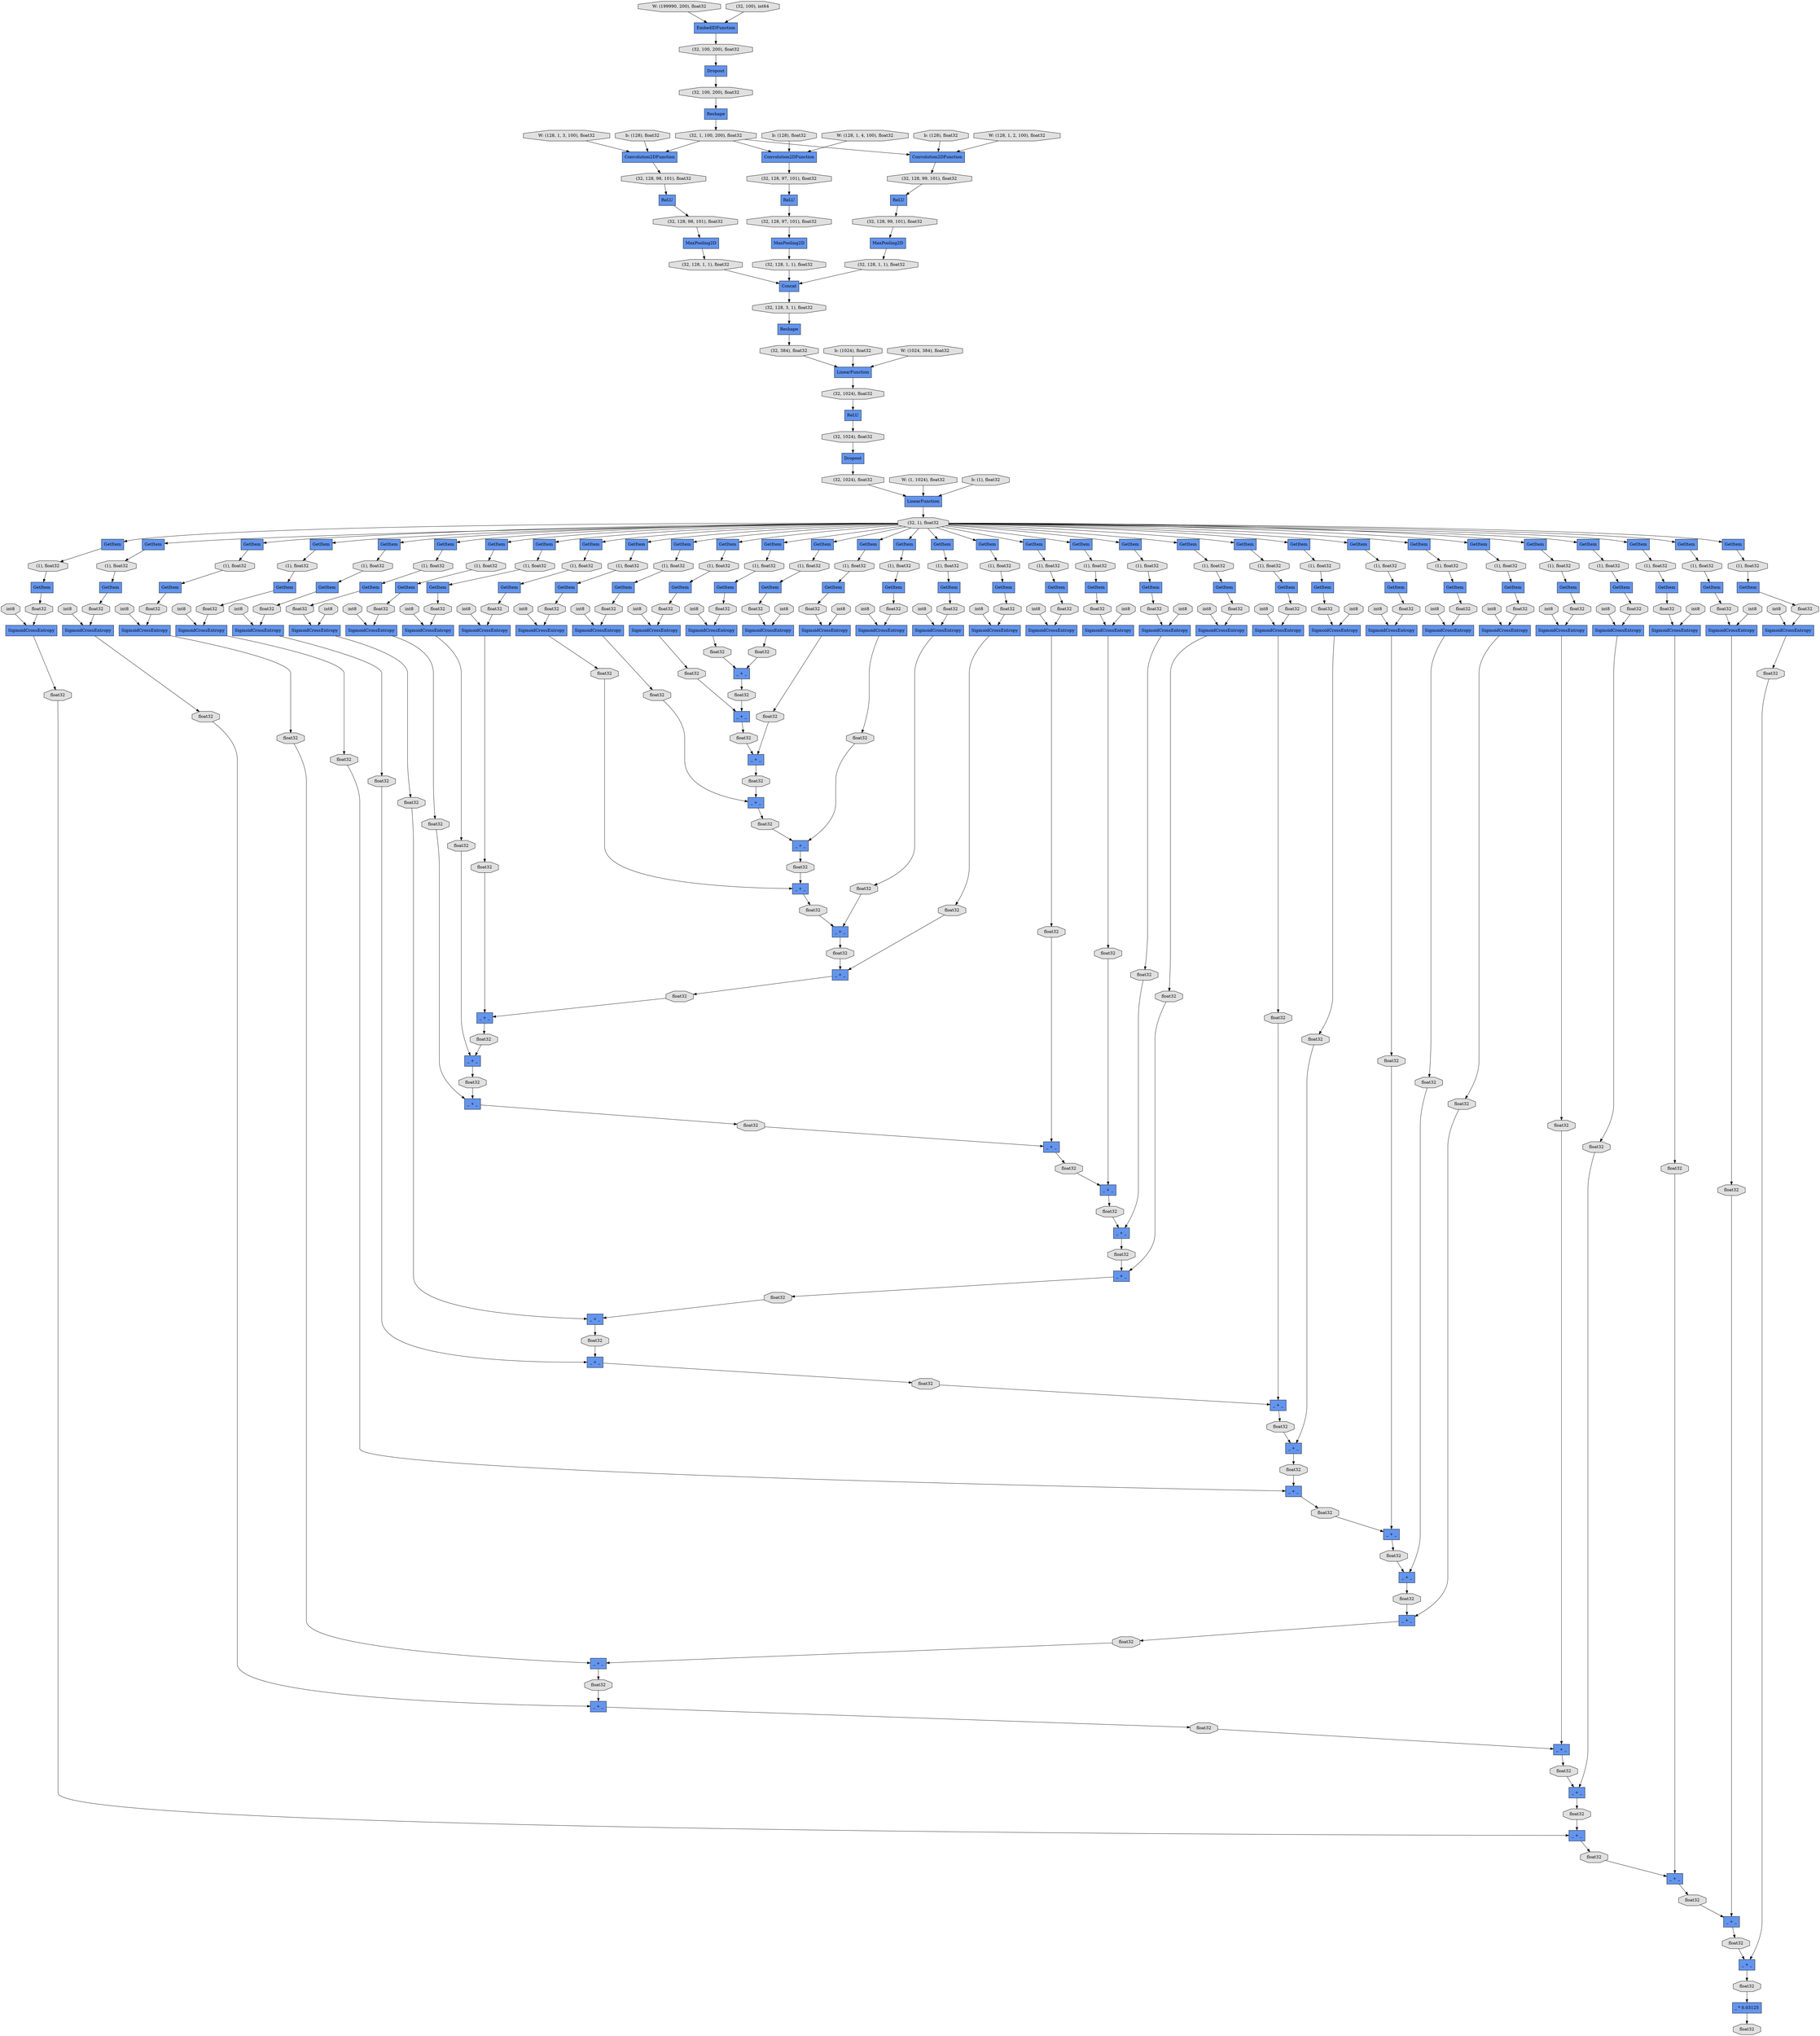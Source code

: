 digraph graphname{rankdir=TB;140551852343368 [label="float32",shape="octagon",fillcolor="#E0E0E0",style="filled"];140549669871688 [label="float32",shape="octagon",fillcolor="#E0E0E0",style="filled"];140549738930248 [label="int8",shape="octagon",fillcolor="#E0E0E0",style="filled"];140549671141448 [label="GetItem",shape="record",fillcolor="#6495ED",style="filled"];140549734162560 [label="GetItem",shape="record",fillcolor="#6495ED",style="filled"];140549669314632 [label="(1), float32",shape="octagon",fillcolor="#E0E0E0",style="filled"];140549802385480 [label="(1), float32",shape="octagon",fillcolor="#E0E0E0",style="filled"];140549671256248 [label="int8",shape="octagon",fillcolor="#E0E0E0",style="filled"];140549670355016 [label="(32, 128, 99, 101), float32",shape="octagon",fillcolor="#E0E0E0",style="filled"];140549669535816 [label="b: (128), float32",shape="octagon",fillcolor="#E0E0E0",style="filled"];140551852343536 [label="float32",shape="octagon",fillcolor="#E0E0E0",style="filled"];140549738037488 [label="float32",shape="octagon",fillcolor="#E0E0E0",style="filled"];140549739266000 [label="float32",shape="octagon",fillcolor="#E0E0E0",style="filled"];140549669863720 [label="float32",shape="octagon",fillcolor="#E0E0E0",style="filled"];140549758124328 [label="int8",shape="octagon",fillcolor="#E0E0E0",style="filled"];140549670920432 [label="float32",shape="octagon",fillcolor="#E0E0E0",style="filled"];140549668602152 [label="GetItem",shape="record",fillcolor="#6495ED",style="filled"];140549671600480 [label="float32",shape="octagon",fillcolor="#E0E0E0",style="filled"];140549800788320 [label="float32",shape="octagon",fillcolor="#E0E0E0",style="filled"];140549669863776 [label="int8",shape="octagon",fillcolor="#E0E0E0",style="filled"];140549668921752 [label="float32",shape="octagon",fillcolor="#E0E0E0",style="filled"];140549671707032 [label="GetItem",shape="record",fillcolor="#6495ED",style="filled"];140549739184480 [label="(1), float32",shape="octagon",fillcolor="#E0E0E0",style="filled"];140549671590544 [label="(32, 1024), float32",shape="octagon",fillcolor="#E0E0E0",style="filled"];140549668561360 [label="int8",shape="octagon",fillcolor="#E0E0E0",style="filled"];140549926945232 [label="GetItem",shape="record",fillcolor="#6495ED",style="filled"];140549670871504 [label="(32, 128, 98, 101), float32",shape="octagon",fillcolor="#E0E0E0",style="filled"];140549670068744 [label="GetItem",shape="record",fillcolor="#6495ED",style="filled"];140549670060608 [label="SigmoidCrossEntropy",shape="record",fillcolor="#6495ED",style="filled"];140551847633472 [label="(1), float32",shape="octagon",fillcolor="#E0E0E0",style="filled"];140549732893304 [label="GetItem",shape="record",fillcolor="#6495ED",style="filled"];140549671625336 [label="GetItem",shape="record",fillcolor="#6495ED",style="filled"];140549586100856 [label="b: (128), float32",shape="octagon",fillcolor="#E0E0E0",style="filled"];140551852270256 [label="_ + _",shape="record",fillcolor="#6495ED",style="filled"];140549671314096 [label="int8",shape="octagon",fillcolor="#E0E0E0",style="filled"];140549739389672 [label="SigmoidCrossEntropy",shape="record",fillcolor="#6495ED",style="filled"];140549669970664 [label="GetItem",shape="record",fillcolor="#6495ED",style="filled"];140551852933864 [label="GetItem",shape="record",fillcolor="#6495ED",style="filled"];140549803180832 [label="SigmoidCrossEntropy",shape="record",fillcolor="#6495ED",style="filled"];140549739348768 [label="int8",shape="octagon",fillcolor="#E0E0E0",style="filled"];140549669192536 [label="SigmoidCrossEntropy",shape="record",fillcolor="#6495ED",style="filled"];140549669020504 [label="int8",shape="octagon",fillcolor="#E0E0E0",style="filled"];140549828059992 [label="ReLU",shape="record",fillcolor="#6495ED",style="filled"];140549667627920 [label="float32",shape="octagon",fillcolor="#E0E0E0",style="filled"];140551847109520 [label="GetItem",shape="record",fillcolor="#6495ED",style="filled"];140549734376336 [label="(1), float32",shape="octagon",fillcolor="#E0E0E0",style="filled"];140549671379912 [label="float32",shape="octagon",fillcolor="#E0E0E0",style="filled"];140549668856776 [label="float32",shape="octagon",fillcolor="#E0E0E0",style="filled"];140549738546120 [label="W: (199990, 200), float32",shape="octagon",fillcolor="#E0E0E0",style="filled"];140549665924096 [label="float32",shape="octagon",fillcolor="#E0E0E0",style="filled"];140549670347776 [label="int8",shape="octagon",fillcolor="#E0E0E0",style="filled"];140549666472960 [label="int8",shape="octagon",fillcolor="#E0E0E0",style="filled"];140551852942392 [label="float32",shape="octagon",fillcolor="#E0E0E0",style="filled"];140549737268280 [label="GetItem",shape="record",fillcolor="#6495ED",style="filled"];140549671871488 [label="GetItem",shape="record",fillcolor="#6495ED",style="filled"];140549669035984 [label="GetItem",shape="record",fillcolor="#6495ED",style="filled"];140549733278832 [label="float32",shape="octagon",fillcolor="#E0E0E0",style="filled"];140549669864560 [label="_ + _",shape="record",fillcolor="#6495ED",style="filled"];140551852082232 [label="(1), float32",shape="octagon",fillcolor="#E0E0E0",style="filled"];140549666096296 [label="_ + _",shape="record",fillcolor="#6495ED",style="filled"];140549802902696 [label="(1), float32",shape="octagon",fillcolor="#E0E0E0",style="filled"];140549737645224 [label="LinearFunction",shape="record",fillcolor="#6495ED",style="filled"];140549665465512 [label="MaxPooling2D",shape="record",fillcolor="#6495ED",style="filled"];140549799085280 [label="int8",shape="octagon",fillcolor="#E0E0E0",style="filled"];140549671674992 [label="MaxPooling2D",shape="record",fillcolor="#6495ED",style="filled"];140549669872920 [label="float32",shape="octagon",fillcolor="#E0E0E0",style="filled"];140549757502744 [label="ReLU",shape="record",fillcolor="#6495ED",style="filled"];140549755675984 [label="float32",shape="octagon",fillcolor="#E0E0E0",style="filled"];140549667890568 [label="(1), float32",shape="octagon",fillcolor="#E0E0E0",style="filled"];140549670069696 [label="GetItem",shape="record",fillcolor="#6495ED",style="filled"];140549733279224 [label="GetItem",shape="record",fillcolor="#6495ED",style="filled"];140549736719864 [label="(32, 384), float32",shape="octagon",fillcolor="#E0E0E0",style="filled"];140549669668344 [label="(32, 128, 3, 1), float32",shape="octagon",fillcolor="#E0E0E0",style="filled"];140549798569464 [label="Convolution2DFunction",shape="record",fillcolor="#6495ED",style="filled"];140549667628592 [label="_ + _",shape="record",fillcolor="#6495ED",style="filled"];140549799306800 [label="float32",shape="octagon",fillcolor="#E0E0E0",style="filled"];140549735826992 [label="float32",shape="octagon",fillcolor="#E0E0E0",style="filled"];140549734073960 [label="_ + _",shape="record",fillcolor="#6495ED",style="filled"];140549803689576 [label="_ + _",shape="record",fillcolor="#6495ED",style="filled"];140549926970984 [label="int8",shape="octagon",fillcolor="#E0E0E0",style="filled"];140549737244208 [label="(1), float32",shape="octagon",fillcolor="#E0E0E0",style="filled"];140549671495328 [label="SigmoidCrossEntropy",shape="record",fillcolor="#6495ED",style="filled"];140549738047136 [label="(1), float32",shape="octagon",fillcolor="#E0E0E0",style="filled"];140549671872104 [label="GetItem",shape="record",fillcolor="#6495ED",style="filled"];140549735393040 [label="_ + _",shape="record",fillcolor="#6495ED",style="filled"];140551852910408 [label="float32",shape="octagon",fillcolor="#E0E0E0",style="filled"];140549669988168 [label="int8",shape="octagon",fillcolor="#E0E0E0",style="filled"];140549671495496 [label="float32",shape="octagon",fillcolor="#E0E0E0",style="filled"];140549733926728 [label="(1), float32",shape="octagon",fillcolor="#E0E0E0",style="filled"];140549735925576 [label="(32, 1024), float32",shape="octagon",fillcolor="#E0E0E0",style="filled"];140549669029816 [label="float32",shape="octagon",fillcolor="#E0E0E0",style="filled"];140549671602104 [label="float32",shape="octagon",fillcolor="#E0E0E0",style="filled"];140549797993104 [label="b: (1024), float32",shape="octagon",fillcolor="#E0E0E0",style="filled"];140549802313712 [label="SigmoidCrossEntropy",shape="record",fillcolor="#6495ED",style="filled"];140549667571696 [label="GetItem",shape="record",fillcolor="#6495ED",style="filled"];140551852238888 [label="_ + _",shape="record",fillcolor="#6495ED",style="filled"];140549737981992 [label="GetItem",shape="record",fillcolor="#6495ED",style="filled"];140549669652576 [label="float32",shape="octagon",fillcolor="#E0E0E0",style="filled"];140549671602328 [label="(1), float32",shape="octagon",fillcolor="#E0E0E0",style="filled"];140549803149520 [label="GetItem",shape="record",fillcolor="#6495ED",style="filled"];140549667555536 [label="(1), float32",shape="octagon",fillcolor="#E0E0E0",style="filled"];140551852083408 [label="GetItem",shape="record",fillcolor="#6495ED",style="filled"];140549800773840 [label="GetItem",shape="record",fillcolor="#6495ED",style="filled"];140549671381312 [label="float32",shape="octagon",fillcolor="#E0E0E0",style="filled"];140549586471232 [label="_ + _",shape="record",fillcolor="#6495ED",style="filled"];140549739374968 [label="float32",shape="octagon",fillcolor="#E0E0E0",style="filled"];140549738826104 [label="_ * 0.03125",shape="record",fillcolor="#6495ED",style="filled"];140549799463344 [label="int8",shape="octagon",fillcolor="#E0E0E0",style="filled"];140549671602664 [label="GetItem",shape="record",fillcolor="#6495ED",style="filled"];140549738752544 [label="GetItem",shape="record",fillcolor="#6495ED",style="filled"];140551847127640 [label="float32",shape="octagon",fillcolor="#E0E0E0",style="filled"];140549666024024 [label="GetItem",shape="record",fillcolor="#6495ED",style="filled"];140551847111256 [label="GetItem",shape="record",fillcolor="#6495ED",style="filled"];140549802969744 [label="ReLU",shape="record",fillcolor="#6495ED",style="filled"];140551846922952 [label="SigmoidCrossEntropy",shape="record",fillcolor="#6495ED",style="filled"];140551852960456 [label="float32",shape="octagon",fillcolor="#E0E0E0",style="filled"];140551852239560 [label="int8",shape="octagon",fillcolor="#E0E0E0",style="filled"];140549671714768 [label="GetItem",shape="record",fillcolor="#6495ED",style="filled"];140549587782456 [label="(32, 128, 97, 101), float32",shape="octagon",fillcolor="#E0E0E0",style="filled"];140549733223224 [label="(32, 100, 200), float32",shape="octagon",fillcolor="#E0E0E0",style="filled"];140551852239728 [label="float32",shape="octagon",fillcolor="#E0E0E0",style="filled"];140549799127976 [label="(1), float32",shape="octagon",fillcolor="#E0E0E0",style="filled"];140551847226392 [label="GetItem",shape="record",fillcolor="#6495ED",style="filled"];140549585153048 [label="GetItem",shape="record",fillcolor="#6495ED",style="filled"];140551847128144 [label="float32",shape="octagon",fillcolor="#E0E0E0",style="filled"];140549927038032 [label="SigmoidCrossEntropy",shape="record",fillcolor="#6495ED",style="filled"];140549736803464 [label="(1), float32",shape="octagon",fillcolor="#E0E0E0",style="filled"];140551852961072 [label="SigmoidCrossEntropy",shape="record",fillcolor="#6495ED",style="filled"];140549667261744 [label="SigmoidCrossEntropy",shape="record",fillcolor="#6495ED",style="filled"];140549739121968 [label="(1), float32",shape="octagon",fillcolor="#E0E0E0",style="filled"];140551852035432 [label="float32",shape="octagon",fillcolor="#E0E0E0",style="filled"];140549585677672 [label="float32",shape="octagon",fillcolor="#E0E0E0",style="filled"];140549825473840 [label="(1), float32",shape="octagon",fillcolor="#E0E0E0",style="filled"];140549665942832 [label="GetItem",shape="record",fillcolor="#6495ED",style="filled"];140549669031328 [label="float32",shape="octagon",fillcolor="#E0E0E0",style="filled"];140551852199328 [label="_ + _",shape="record",fillcolor="#6495ED",style="filled"];140549926915488 [label="float32",shape="octagon",fillcolor="#E0E0E0",style="filled"];140549671710168 [label="GetItem",shape="record",fillcolor="#6495ED",style="filled"];140549671677288 [label="(32, 128, 1, 1), float32",shape="octagon",fillcolor="#E0E0E0",style="filled"];140549669981712 [label="float32",shape="octagon",fillcolor="#E0E0E0",style="filled"];140551852338704 [label="GetItem",shape="record",fillcolor="#6495ED",style="filled"];140551852150288 [label="W: (128, 1, 3, 100), float32",shape="octagon",fillcolor="#E0E0E0",style="filled"];140549667630664 [label="int8",shape="octagon",fillcolor="#E0E0E0",style="filled"];140549735165568 [label="SigmoidCrossEntropy",shape="record",fillcolor="#6495ED",style="filled"];140549733019320 [label="_ + _",shape="record",fillcolor="#6495ED",style="filled"];140549666877112 [label="W: (128, 1, 4, 100), float32",shape="octagon",fillcolor="#E0E0E0",style="filled"];140549827571440 [label="float32",shape="octagon",fillcolor="#E0E0E0",style="filled"];140549802290928 [label="float32",shape="octagon",fillcolor="#E0E0E0",style="filled"];140549666475816 [label="_ + _",shape="record",fillcolor="#6495ED",style="filled"];140549671849768 [label="(1), float32",shape="octagon",fillcolor="#E0E0E0",style="filled"];140551779544928 [label="_ + _",shape="record",fillcolor="#6495ED",style="filled"];140549736828824 [label="float32",shape="octagon",fillcolor="#E0E0E0",style="filled"];140549665992600 [label="int8",shape="octagon",fillcolor="#E0E0E0",style="filled"];140549665746840 [label="(32, 1), float32",shape="octagon",fillcolor="#E0E0E0",style="filled"];140549585984144 [label="(32, 1, 100, 200), float32",shape="octagon",fillcolor="#E0E0E0",style="filled"];140549670703056 [label="int8",shape="octagon",fillcolor="#E0E0E0",style="filled"];140549926785096 [label="float32",shape="octagon",fillcolor="#E0E0E0",style="filled"];140549802201160 [label="SigmoidCrossEntropy",shape="record",fillcolor="#6495ED",style="filled"];140549733281864 [label="(1), float32",shape="octagon",fillcolor="#E0E0E0",style="filled"];140551786393672 [label="(32, 100, 200), float32",shape="octagon",fillcolor="#E0E0E0",style="filled"];140549668458624 [label="SigmoidCrossEntropy",shape="record",fillcolor="#6495ED",style="filled"];140549669998720 [label="float32",shape="octagon",fillcolor="#E0E0E0",style="filled"];140549668900992 [label="GetItem",shape="record",fillcolor="#6495ED",style="filled"];140549799227576 [label="float32",shape="octagon",fillcolor="#E0E0E0",style="filled"];140549670514872 [label="(1), float32",shape="octagon",fillcolor="#E0E0E0",style="filled"];140549802807536 [label="SigmoidCrossEntropy",shape="record",fillcolor="#6495ED",style="filled"];140549667336432 [label="int8",shape="octagon",fillcolor="#E0E0E0",style="filled"];140549671489776 [label="(1), float32",shape="octagon",fillcolor="#E0E0E0",style="filled"];140549736935720 [label="int8",shape="octagon",fillcolor="#E0E0E0",style="filled"];140551852003624 [label="int8",shape="octagon",fillcolor="#E0E0E0",style="filled"];140549670990120 [label="(1), float32",shape="octagon",fillcolor="#E0E0E0",style="filled"];140549736067368 [label="W: (128, 1, 2, 100), float32",shape="octagon",fillcolor="#E0E0E0",style="filled"];140549668696416 [label="_ + _",shape="record",fillcolor="#6495ED",style="filled"];140549736870240 [label="float32",shape="octagon",fillcolor="#E0E0E0",style="filled"];140549669368160 [label="SigmoidCrossEntropy",shape="record",fillcolor="#6495ED",style="filled"];140549670900120 [label="SigmoidCrossEntropy",shape="record",fillcolor="#6495ED",style="filled"];140549671350624 [label="SigmoidCrossEntropy",shape="record",fillcolor="#6495ED",style="filled"];140549739319704 [label="GetItem",shape="record",fillcolor="#6495ED",style="filled"];140549735961040 [label="_ + _",shape="record",fillcolor="#6495ED",style="filled"];140549671326216 [label="_ + _",shape="record",fillcolor="#6495ED",style="filled"];140549734511168 [label="_ + _",shape="record",fillcolor="#6495ED",style="filled"];140549737173568 [label="Dropout",shape="record",fillcolor="#6495ED",style="filled"];140549733354800 [label="W: (1, 1024), float32",shape="octagon",fillcolor="#E0E0E0",style="filled"];140549670572664 [label="int8",shape="octagon",fillcolor="#E0E0E0",style="filled"];140549666927224 [label="float32",shape="octagon",fillcolor="#E0E0E0",style="filled"];140549738811968 [label="b: (128), float32",shape="octagon",fillcolor="#E0E0E0",style="filled"];140551846924976 [label="float32",shape="octagon",fillcolor="#E0E0E0",style="filled"];140549732479664 [label="float32",shape="octagon",fillcolor="#E0E0E0",style="filled"];140549671023280 [label="GetItem",shape="record",fillcolor="#6495ED",style="filled"];140549668983528 [label="_ + _",shape="record",fillcolor="#6495ED",style="filled"];140551851700912 [label="Convolution2DFunction",shape="record",fillcolor="#6495ED",style="filled"];140549797925664 [label="float32",shape="octagon",fillcolor="#E0E0E0",style="filled"];140549736805152 [label="GetItem",shape="record",fillcolor="#6495ED",style="filled"];140549799080792 [label="b: (1), float32",shape="octagon",fillcolor="#E0E0E0",style="filled"];140549734445968 [label="float32",shape="octagon",fillcolor="#E0E0E0",style="filled"];140549669499848 [label="float32",shape="octagon",fillcolor="#E0E0E0",style="filled"];140549800956928 [label="_ + _",shape="record",fillcolor="#6495ED",style="filled"];140549669311488 [label="float32",shape="octagon",fillcolor="#E0E0E0",style="filled"];140549735478272 [label="(32, 128, 99, 101), float32",shape="octagon",fillcolor="#E0E0E0",style="filled"];140551851840568 [label="float32",shape="octagon",fillcolor="#E0E0E0",style="filled"];140549671777336 [label="Reshape",shape="record",fillcolor="#6495ED",style="filled"];140549668983920 [label="float32",shape="octagon",fillcolor="#E0E0E0",style="filled"];140551852201072 [label="GetItem",shape="record",fillcolor="#6495ED",style="filled"];140549739320432 [label="GetItem",shape="record",fillcolor="#6495ED",style="filled"];140549734388904 [label="int8",shape="octagon",fillcolor="#E0E0E0",style="filled"];140549669016744 [label="GetItem",shape="record",fillcolor="#6495ED",style="filled"];140549711279216 [label="W: (1024, 384), float32",shape="octagon",fillcolor="#E0E0E0",style="filled"];140551852922080 [label="float32",shape="octagon",fillcolor="#E0E0E0",style="filled"];140549666002144 [label="GetItem",shape="record",fillcolor="#6495ED",style="filled"];140549738460384 [label="(1), float32",shape="octagon",fillcolor="#E0E0E0",style="filled"];140549736936728 [label="_ + _",shape="record",fillcolor="#6495ED",style="filled"];140549669699536 [label="float32",shape="octagon",fillcolor="#E0E0E0",style="filled"];140549738575128 [label="(32, 128, 1, 1), float32",shape="octagon",fillcolor="#E0E0E0",style="filled"];140551847326944 [label="Reshape",shape="record",fillcolor="#6495ED",style="filled"];140551847302480 [label="_ + _",shape="record",fillcolor="#6495ED",style="filled"];140549668877648 [label="SigmoidCrossEntropy",shape="record",fillcolor="#6495ED",style="filled"];140549670901072 [label="int8",shape="octagon",fillcolor="#E0E0E0",style="filled"];140549589202312 [label="float32",shape="octagon",fillcolor="#E0E0E0",style="filled"];140549671712080 [label="GetItem",shape="record",fillcolor="#6495ED",style="filled"];140551852184912 [label="(1), float32",shape="octagon",fillcolor="#E0E0E0",style="filled"];140549737731408 [label="Concat",shape="record",fillcolor="#6495ED",style="filled"];140549667632576 [label="float32",shape="octagon",fillcolor="#E0E0E0",style="filled"];140549736076736 [label="GetItem",shape="record",fillcolor="#6495ED",style="filled"];140549826352632 [label="_ + _",shape="record",fillcolor="#6495ED",style="filled"];140549735634424 [label="float32",shape="octagon",fillcolor="#E0E0E0",style="filled"];140551852176888 [label="int8",shape="octagon",fillcolor="#E0E0E0",style="filled"];140551785633272 [label="LinearFunction",shape="record",fillcolor="#6495ED",style="filled"];140551787198000 [label="float32",shape="octagon",fillcolor="#E0E0E0",style="filled"];140549668984368 [label="int8",shape="octagon",fillcolor="#E0E0E0",style="filled"];140549669033520 [label="GetItem",shape="record",fillcolor="#6495ED",style="filled"];140549666240104 [label="_ + _",shape="record",fillcolor="#6495ED",style="filled"];140549667772008 [label="(1), float32",shape="octagon",fillcolor="#E0E0E0",style="filled"];140549669623400 [label="(1), float32",shape="octagon",fillcolor="#E0E0E0",style="filled"];140549586343584 [label="SigmoidCrossEntropy",shape="record",fillcolor="#6495ED",style="filled"];140549668894368 [label="int8",shape="octagon",fillcolor="#E0E0E0",style="filled"];140551851669152 [label="(1), float32",shape="octagon",fillcolor="#E0E0E0",style="filled"];140549668984536 [label="float32",shape="octagon",fillcolor="#E0E0E0",style="filled"];140549666002592 [label="GetItem",shape="record",fillcolor="#6495ED",style="filled"];140549668869904 [label="float32",shape="octagon",fillcolor="#E0E0E0",style="filled"];140549736994576 [label="SigmoidCrossEntropy",shape="record",fillcolor="#6495ED",style="filled"];140549738624784 [label="int8",shape="octagon",fillcolor="#E0E0E0",style="filled"];140549585672008 [label="SigmoidCrossEntropy",shape="record",fillcolor="#6495ED",style="filled"];140549801523016 [label="SigmoidCrossEntropy",shape="record",fillcolor="#6495ED",style="filled"];140549586540304 [label="(1), float32",shape="octagon",fillcolor="#E0E0E0",style="filled"];140549734512512 [label="float32",shape="octagon",fillcolor="#E0E0E0",style="filled"];140551847655296 [label="float32",shape="octagon",fillcolor="#E0E0E0",style="filled"];140549670516608 [label="GetItem",shape="record",fillcolor="#6495ED",style="filled"];140549668870072 [label="float32",shape="octagon",fillcolor="#E0E0E0",style="filled"];140549671147448 [label="GetItem",shape="record",fillcolor="#6495ED",style="filled"];140549738805176 [label="GetItem",shape="record",fillcolor="#6495ED",style="filled"];140549732497392 [label="float32",shape="octagon",fillcolor="#E0E0E0",style="filled"];140549669836784 [label="float32",shape="octagon",fillcolor="#E0E0E0",style="filled"];140549734873072 [label="GetItem",shape="record",fillcolor="#6495ED",style="filled"];140549670574120 [label="float32",shape="octagon",fillcolor="#E0E0E0",style="filled"];140549668657192 [label="GetItem",shape="record",fillcolor="#6495ED",style="filled"];140549758998624 [label="int8",shape="octagon",fillcolor="#E0E0E0",style="filled"];140549668575328 [label="float32",shape="octagon",fillcolor="#E0E0E0",style="filled"];140549734471776 [label="(1), float32",shape="octagon",fillcolor="#E0E0E0",style="filled"];140549738657944 [label="SigmoidCrossEntropy",shape="record",fillcolor="#6495ED",style="filled"];140551847606368 [label="ReLU",shape="record",fillcolor="#6495ED",style="filled"];140549802227808 [label="(32, 100), int64",shape="octagon",fillcolor="#E0E0E0",style="filled"];140549670508752 [label="GetItem",shape="record",fillcolor="#6495ED",style="filled"];140549670992080 [label="GetItem",shape="record",fillcolor="#6495ED",style="filled"];140551851825472 [label="_ + _",shape="record",fillcolor="#6495ED",style="filled"];140549799041344 [label="float32",shape="octagon",fillcolor="#E0E0E0",style="filled"];140549668895040 [label="_ + _",shape="record",fillcolor="#6495ED",style="filled"];140549735168320 [label="SigmoidCrossEntropy",shape="record",fillcolor="#6495ED",style="filled"];140549587966272 [label="int8",shape="octagon",fillcolor="#E0E0E0",style="filled"];140551787272512 [label="float32",shape="octagon",fillcolor="#E0E0E0",style="filled"];140549733824944 [label="GetItem",shape="record",fillcolor="#6495ED",style="filled"];140549587966440 [label="float32",shape="octagon",fillcolor="#E0E0E0",style="filled"];140551847107048 [label="int8",shape="octagon",fillcolor="#E0E0E0",style="filled"];140551851784736 [label="float32",shape="octagon",fillcolor="#E0E0E0",style="filled"];140549800958552 [label="float32",shape="octagon",fillcolor="#E0E0E0",style="filled"];140549669116504 [label="SigmoidCrossEntropy",shape="record",fillcolor="#6495ED",style="filled"];140549737577048 [label="GetItem",shape="record",fillcolor="#6495ED",style="filled"];140549668018832 [label="_ + _",shape="record",fillcolor="#6495ED",style="filled"];140549802818192 [label="GetItem",shape="record",fillcolor="#6495ED",style="filled"];140549735742096 [label="GetItem",shape="record",fillcolor="#6495ED",style="filled"];140549671328456 [label="float32",shape="octagon",fillcolor="#E0E0E0",style="filled"];140549668248264 [label="float32",shape="octagon",fillcolor="#E0E0E0",style="filled"];140549736667848 [label="float32",shape="octagon",fillcolor="#E0E0E0",style="filled"];140549801253576 [label="float32",shape="octagon",fillcolor="#E0E0E0",style="filled"];140551852186368 [label="float32",shape="octagon",fillcolor="#E0E0E0",style="filled"];140549671025408 [label="GetItem",shape="record",fillcolor="#6495ED",style="filled"];140549671582408 [label="(1), float32",shape="octagon",fillcolor="#E0E0E0",style="filled"];140549670517448 [label="GetItem",shape="record",fillcolor="#6495ED",style="filled"];140549585984256 [label="Convolution2DFunction",shape="record",fillcolor="#6495ED",style="filled"];140549586377472 [label="Dropout",shape="record",fillcolor="#6495ED",style="filled"];140549805087600 [label="SigmoidCrossEntropy",shape="record",fillcolor="#6495ED",style="filled"];140551847107496 [label="_ + _",shape="record",fillcolor="#6495ED",style="filled"];140549737552808 [label="float32",shape="octagon",fillcolor="#E0E0E0",style="filled"];140549797862312 [label="GetItem",shape="record",fillcolor="#6495ED",style="filled"];140551852448680 [label="EmbedIDFunction",shape="record",fillcolor="#6495ED",style="filled"];140551847730144 [label="float32",shape="octagon",fillcolor="#E0E0E0",style="filled"];140549736930272 [label="MaxPooling2D",shape="record",fillcolor="#6495ED",style="filled"];140549760080920 [label="float32",shape="octagon",fillcolor="#E0E0E0",style="filled"];140549666241560 [label="float32",shape="octagon",fillcolor="#E0E0E0",style="filled"];140551787248664 [label="SigmoidCrossEntropy",shape="record",fillcolor="#6495ED",style="filled"];140549735930904 [label="(1), float32",shape="octagon",fillcolor="#E0E0E0",style="filled"];140551846927440 [label="float32",shape="octagon",fillcolor="#E0E0E0",style="filled"];140549671148680 [label="SigmoidCrossEntropy",shape="record",fillcolor="#6495ED",style="filled"];140551851826312 [label="int8",shape="octagon",fillcolor="#E0E0E0",style="filled"];140549733285000 [label="GetItem",shape="record",fillcolor="#6495ED",style="filled"];140549668658312 [label="GetItem",shape="record",fillcolor="#6495ED",style="filled"];140551786659008 [label="SigmoidCrossEntropy",shape="record",fillcolor="#6495ED",style="filled"];140551847050432 [label="float32",shape="octagon",fillcolor="#E0E0E0",style="filled"];140549667609792 [label="float32",shape="octagon",fillcolor="#E0E0E0",style="filled"];140549671156984 [label="float32",shape="octagon",fillcolor="#E0E0E0",style="filled"];140549669207288 [label="float32",shape="octagon",fillcolor="#E0E0E0",style="filled"];140549670911224 [label="GetItem",shape="record",fillcolor="#6495ED",style="filled"];140551787199792 [label="float32",shape="octagon",fillcolor="#E0E0E0",style="filled"];140549670911280 [label="GetItem",shape="record",fillcolor="#6495ED",style="filled"];140549735529776 [label="(32, 128, 97, 101), float32",shape="octagon",fillcolor="#E0E0E0",style="filled"];140549670903144 [label="float32",shape="octagon",fillcolor="#E0E0E0",style="filled"];140549671337320 [label="float32",shape="octagon",fillcolor="#E0E0E0",style="filled"];140549735087464 [label="(32, 1024), float32",shape="octagon",fillcolor="#E0E0E0",style="filled"];140549757910376 [label="(32, 128, 1, 1), float32",shape="octagon",fillcolor="#E0E0E0",style="filled"];140549738151328 [label="float32",shape="octagon",fillcolor="#E0E0E0",style="filled"];140549668896216 [label="_ + _",shape="record",fillcolor="#6495ED",style="filled"];140549737414160 [label="float32",shape="octagon",fillcolor="#E0E0E0",style="filled"];140549800361544 [label="_ + _",shape="record",fillcolor="#6495ED",style="filled"];140549670903368 [label="_ + _",shape="record",fillcolor="#6495ED",style="filled"];140549668404808 [label="SigmoidCrossEntropy",shape="record",fillcolor="#6495ED",style="filled"];140551847689856 [label="float32",shape="octagon",fillcolor="#E0E0E0",style="filled"];140549666004608 [label="(1), float32",shape="octagon",fillcolor="#E0E0E0",style="filled"];140551857282744 [label="_ + _",shape="record",fillcolor="#6495ED",style="filled"];140549735907000 [label="GetItem",shape="record",fillcolor="#6495ED",style="filled"];140549738217200 [label="float32",shape="octagon",fillcolor="#E0E0E0",style="filled"];140549670084336 [label="GetItem",shape="record",fillcolor="#6495ED",style="filled"];140549800648488 [label="float32",shape="octagon",fillcolor="#E0E0E0",style="filled"];140549665406816 [label="SigmoidCrossEntropy",shape="record",fillcolor="#6495ED",style="filled"];140549799657312 [label="SigmoidCrossEntropy",shape="record",fillcolor="#6495ED",style="filled"];140549739528032 [label="float32",shape="octagon",fillcolor="#E0E0E0",style="filled"];140549737922400 [label="(32, 128, 98, 101), float32",shape="octagon",fillcolor="#E0E0E0",style="filled"];140549733482448 [label="float32",shape="octagon",fillcolor="#E0E0E0",style="filled"];140549737414160 -> 140551852238888;140549670068744 -> 140549734376336;140549668696416 -> 140549671156984;140549670572664 -> 140549802201160;140551846927440 -> 140549670903368;140549667571696 -> 140549669314632;140551787199792 -> 140549669864560;140551847107496 -> 140549665924096;140549665746840 -> 140549668602152;140551851840568 -> 140549826352632;140549585984144 -> 140551851700912;140551787198000 -> 140549670903368;140549666024024 -> 140551847655296;140549738460384 -> 140549670911224;140549760080920 -> 140549586471232;140549665746840 -> 140549671710168;140549669836784 -> 140549735165568;140549668657192 -> 140549732497392;140549668984368 -> 140549671495328;140549800788320 -> 140549734073960;140549734073960 -> 140549802290928;140551847127640 -> 140551852270256;140549668900992 -> 140549738047136;140549799657312 -> 140549732479664;140549737577048 -> 140549669652576;140551852910408 -> 140549669864560;140549671314096 -> 140549585672008;140549732497392 -> 140549801523016;140549665465512 -> 140549757910376;140549585672008 -> 140549669031328;140549667628592 -> 140551851784736;140549671712080 -> 140549671495496;140551847111256 -> 140549586540304;140549739348768 -> 140549670060608;140549738657944 -> 140549669499848;140551847655296 -> 140549668404808;140549671489776 -> 140551847226392;140549665746840 -> 140549670992080;140549799080792 -> 140549737645224;140549738826104 -> 140549733278832;140549735393040 -> 140549799041344;140549734445968 -> 140551786659008;140549670574120 -> 140549667628592;140549802818192 -> 140551852960456;140549668602152 -> 140549739184480;140549734162560 -> 140549669699536;140549586343584 -> 140549736870240;140549669016744 -> 140551852942392;140549665746840 -> 140549669033520;140549671714768 -> 140549739121968;140549671141448 -> 140549734445968;140549737268280 -> 140549668856776;140549757502744 -> 140549737922400;140549669031328 -> 140551847302480;140549739184480 -> 140549671141448;140549738930248 -> 140549735168320;140551852176888 -> 140549802313712;140549670903368 -> 140551846924976;140549671582408 -> 140549797862312;140549670911224 -> 140549668921752;140549733482448 -> 140549671326216;140549735961040 -> 140549669871688;140549734873072 -> 140551847730144;140549667890568 -> 140549733279224;140549670517448 -> 140551852082232;140549669981712 -> 140549668877648;140551846924976 -> 140549735393040;140551847128144 -> 140549733019320;140549737244208 -> 140549669035984;140549797993104 -> 140551785633272;140551852239728 -> 140549666475816;140549734512512 -> 140551851825472;140549665406816 -> 140549735826992;140549671025408 -> 140549667609792;140549671625336 -> 140549670920432;140549827571440 -> 140549800956928;140549734388904 -> 140551852961072;140549585153048 -> 140549825473840;140549737922400 -> 140549671674992;140549711279216 -> 140551785633272;140549669652576 -> 140549799657312;140551785633272 -> 140549735925576;140549671674992 -> 140549671677288;140549736935720 -> 140549801523016;140549736805152 -> 140551851669152;140549737981992 -> 140549669623400;140549927038032 -> 140549669863720;140549671707032 -> 140549670903144;140551852239560 -> 140549671350624;140549736828824 -> 140549666096296;140551852270256 -> 140551847128144;140549586377472 -> 140549733223224;140549669020504 -> 140549665406816;140549800361544 -> 140549827571440;140549669863776 -> 140549927038032;140549669970664 -> 140549671582408;140549802290928 -> 140549735961040;140549668870072 -> 140549736936728;140549671849768 -> 140549802818192;140549733354800 -> 140549737645224;140549799306800 -> 140549736936728;140551847326944 -> 140549585984144;140551847633472 -> 140549671625336;140549666877112 -> 140551851700912;140549669988168 -> 140549668877648;140549669668344 -> 140549671777336;140551852201072 -> 140549666004608;140549669864560 -> 140551787198000;140549799227576 -> 140549733019320;140549671381312 -> 140549667628592;140549735925576 -> 140549828059992;140549669116504 -> 140551787199792;140549587782456 -> 140549736930272;140551847107048 -> 140549805087600;140551786659008 -> 140551852343536;140549671350624 -> 140551852239728;140549671590544 -> 140549737645224;140551847050432 -> 140549802201160;140549826352632 -> 140549671381312;140549757910376 -> 140549737731408;140551787272512 -> 140549671350624;140549667336432 -> 140549670900120;140549801523016 -> 140549799227576;140551851784736 -> 140549738826104;140551852961072 -> 140549800788320;140549668575328 -> 140549665406816;140549736936728 -> 140549668869904;140549665746840 -> 140549733824944;140549736067368 -> 140549798569464;140549670871504 -> 140549757502744;140549802807536 -> 140549734512512;140551852238888 -> 140549735634424;140549733223224 -> 140551847326944;140549734471776 -> 140549668657192;140551851825472 -> 140551852186368;140549671379912 -> 140549826352632;140551786393672 -> 140549586377472;140549665746840 -> 140549585153048;140549803180832 -> 140549797925664;140549739121968 -> 140549669016744;140549800958552 -> 140549800361544;140549736803464 -> 140549803149520;140549738217200 -> 140551852238888;140549665746840 -> 140549667571696;140549926785096 -> 140551847107496;140549667609792 -> 140549670060608;140549665746840 -> 140549669970664;140551847109520 -> 140549738037488;140551852083408 -> 140551852184912;140549735165568 -> 140549926785096;140549738624784 -> 140549667261744;140549670516608 -> 140549800648488;140549736667848 -> 140551847107496;140549737552808 -> 140551779544928;140549736076736 -> 140549667632576;140549735742096 -> 140549668575328;140551852343368 -> 140549668018832;140549669368160 -> 140549668870072;140549733285000 -> 140549670514872;140551852960456 -> 140551846922952;140549668404808 -> 140549669872920;140549800648488 -> 140549738657944;140549739319704 -> 140549669998720;140549801253576 -> 140551779544928;140549665746840 -> 140549733285000;140549670508752 -> 140549669981712;140549586540304 -> 140549666024024;140551852922080 -> 140549666096296;140549669623400 -> 140549734162560;140549671871488 -> 140549738151328;140549736870240 -> 140549668696416;140549667627920 -> 140551787248664;140551852448680 -> 140551786393672;140549671495496 -> 140549585672008;140549739374968 -> 140549668018832;140549667555536 -> 140549670069696;140549670901072 -> 140549669116504;140549669699536 -> 140549927038032;140549665746840 -> 140549926945232;140549797862312 -> 140549755675984;140549668018832 -> 140551851840568;140549669535816 -> 140549585984256;140549739389672 -> 140549668248264;140549737731408 -> 140549669668344;140549665942832 -> 140549802902696;140549668894368 -> 140549799657312;140549738805176 -> 140549737244208;140549670703056 -> 140549671148680;140549671495328 -> 140549668984536;140549797925664 -> 140549668896216;140549736930272 -> 140549738575128;140551847226392 -> 140551787272512;140549671023280 -> 140549671602328;140549758998624 -> 140549669192536;140549735634424 -> 140549668696416;140549670514872 -> 140549670516608;140549670084336 -> 140549739528032;140549665746840 -> 140551847111256;140551852942392 -> 140549671495328;140549737645224 -> 140549665746840;140549585677672 -> 140549739389672;140549670920432 -> 140549668458624;140549739266000 -> 140549666240104;140551852035432 -> 140549669368160;140549670992080 -> 140549738460384;140551852150288 -> 140549585984256;140549802313712 -> 140551847127640;140549733279224 -> 140551847050432;140549735087464 -> 140549737173568;140549585984144 -> 140549798569464;140549668984536 -> 140551857282744;140549825473840 -> 140549671712080;140549665746840 -> 140549736805152;140549670990120 -> 140549671147448;140549738752544 -> 140549733926728;140549670903144 -> 140549669116504;140549668983528 -> 140551852910408;140549738037488 -> 140551852961072;140549586100856 -> 140551851700912;140549667630664 -> 140551787248664;140549737173568 -> 140549671590544;140549669035984 -> 140549669836784;140549668248264 -> 140549803689576;140549738575128 -> 140549737731408;140549668856776 -> 140549735168320;140549665746840 -> 140549671602664;140549758124328 -> 140551846922952;140549669314632 -> 140549670084336;140549799041344 -> 140551851825472;140549671326216 -> 140549589202312;140549666096296 -> 140549736667848;140549671602328 -> 140549737268280;140549665746840 -> 140549670517448;140549668869904 -> 140551852199328;140551779544928 -> 140549760080920;140549800956928 -> 140549739266000;140549668561360 -> 140549668458624;140551852933864 -> 140549802385480;140549666927224 -> 140549670900120;140549665746840 -> 140549670068744;140549734511168 -> 140549671600480;140549670911280 -> 140549671849768;140551852199328 -> 140549669311488;140549669863720 -> 140549668983528;140549738151328 -> 140549802313712;140549671156984 -> 140549803689576;140549665746840 -> 140551852933864;140549671602104 -> 140549734511168;140551787248664 -> 140549671379912;140549671710168 -> 140549733281864;140549736994576 -> 140549738217200;140549586471232 -> 140549736828824;140549926915488 -> 140549586471232;140549799085280 -> 140549668404808;140549735168320 -> 140549800958552;140549665746840 -> 140549738752544;140549799463344 -> 140549802807536;140549667261744 -> 140549926915488;140549732479664 -> 140549668895040;140549803689576 -> 140551847689856;140549805087600 -> 140551852922080;140549665746840 -> 140549668658312;140549671677288 -> 140549737731408;140549735529776 -> 140549802969744;140549733926728 -> 140551847109520;140549828059992 -> 140549735087464;140549665746840 -> 140549738805176;140549665746840 -> 140549737981992;140549668983920 -> 140549668983528;140549738047136 -> 140549732893304;140549666002592 -> 140549667890568;140549738811968 -> 140549798569464;140551847689856 -> 140551852270256;140549670069696 -> 140549585677672;140549799127976 -> 140549735742096;140551852343536 -> 140549666240104;140549587966440 -> 140549736994576;140551846922952 -> 140549733482448;140549665924096 -> 140549666475816;140549671600480 -> 140549800361544;140549733824944 -> 140551847633472;140549668658312 -> 140549670990120;140549669871688 -> 140551847302480;140549666472960 -> 140549735165568;140549739528032 -> 140549805087600;140551847302480 -> 140549669029816;140549671148680 -> 140549671328456;140549585984256 -> 140549670871504;140551851669152 -> 140549739319704;140549668896216 -> 140549801253576;140549669207288 -> 140549668896216;140551847730144 -> 140549803180832;140549666475816 -> 140549737414160;140549669033520 -> 140549671489776;140549669311488 -> 140549671326216;140549755675984 -> 140549669192536;140549670355016 -> 140551847606368;140549926970984 -> 140551786659008;140549733281864 -> 140549735907000;140549671256248 -> 140549586343584;140549666002144 -> 140549667627920;140549735826992 -> 140549668895040;140551847606368 -> 140549735478272;140551852082232 -> 140549736076736;140549735478272 -> 140549665465512;140549665746840 -> 140549666002592;140549735907000 -> 140549666927224;140549667632576 -> 140549802807536;140549668895040 -> 140549669207288;140549802385480 -> 140549734873072;140549802227808 -> 140551852448680;140549671328456 -> 140551852199328;140549665746840 -> 140549670911280;140551851826312 -> 140549738657944;140549585984144 -> 140549585984256;140549669029816 -> 140551857282744;140549800773840 -> 140549736803464;140551852003624 -> 140549803180832;140549665746840 -> 140551852338704;140549669499848 -> 140549735393040;140549669192536 -> 140549739374968;140549733019320 -> 140549799306800;140551852184912 -> 140549671025408;140549802969744 -> 140549587782456;140549587966272 -> 140549736994576;140549736719864 -> 140551785633272;140549671147448 -> 140551852035432;140551851700912 -> 140549735529776;140551857282744 -> 140549668983920;140549665746840 -> 140549671714768;140551852186368 -> 140549734511168;140549798569464 -> 140549670355016;140549670060608 -> 140549671602104;140549732893304 -> 140549587966440;140549734376336 -> 140549671871488;140549666240104 -> 140551852343368;140549670347776 -> 140549739389672;140549739320432 -> 140549667555536;140549665746840 -> 140549671872104;140549802902696 -> 140549671707032;140549671777336 -> 140549736719864;140549803149520 -> 140549671337320;140549665746840 -> 140549671023280;140549735930904 -> 140549737577048;140549667772008 -> 140549670508752;140549738546120 -> 140551852448680;140549666241560 -> 140549800956928;140549671872104 -> 140549734471776;140549665746840 -> 140549668900992;140549668458624 -> 140549737552808;140549671602664 -> 140549667772008;140549669998720 -> 140549586343584;140549671337320 -> 140549667261744;140549665992600 -> 140549669368160;140549926945232 -> 140549799127976;140549589202312 -> 140549734073960;140549668877648 -> 140549666241560;140549666004608 -> 140549666002144;140549669872920 -> 140549735961040;140549670900120 -> 140551846927440;140549665746840 -> 140549665942832;140549665746840 -> 140551852083408;140549665746840 -> 140549800773840;140549802201160 -> 140549670574120;140549668921752 -> 140549671148680;140551852338704 -> 140549735930904;140549665746840 -> 140551852201072;140549665746840 -> 140549739320432;}